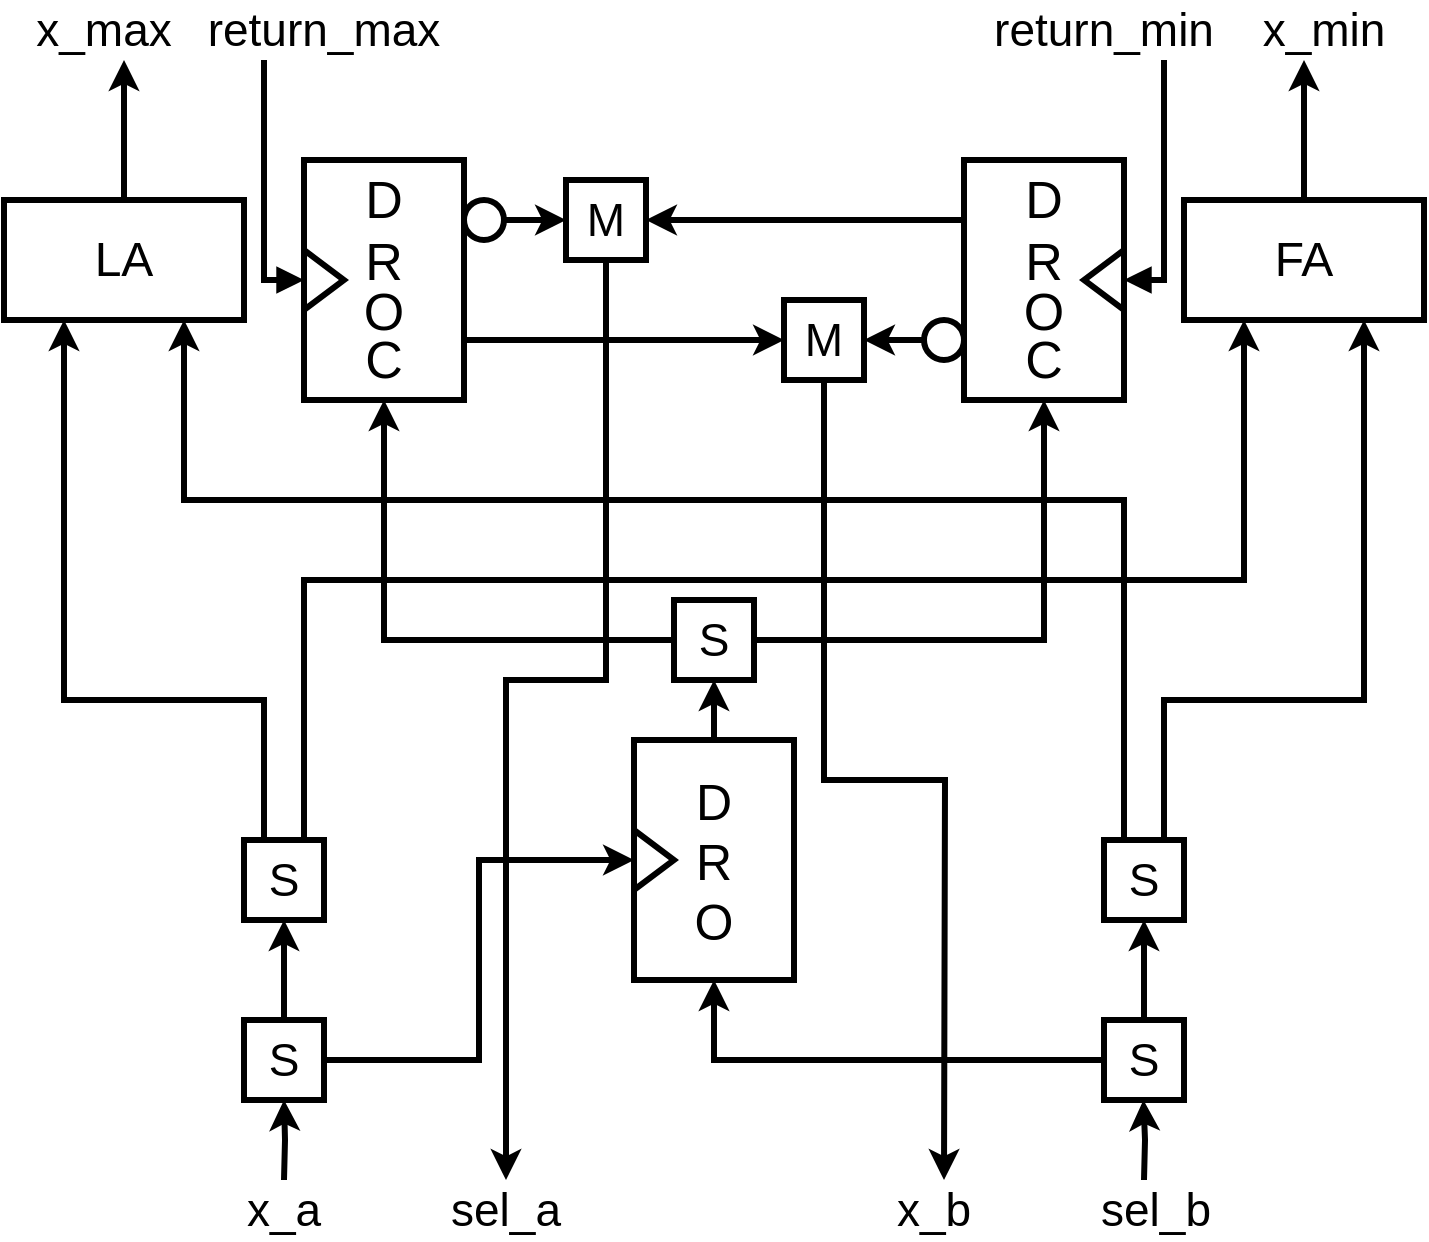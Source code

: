 <mxfile version="24.2.3" type="github">
  <diagram name="Page-1" id="HxJOHxct51R5SP-K5AXq">
    <mxGraphModel dx="950" dy="1594" grid="1" gridSize="10" guides="1" tooltips="1" connect="1" arrows="1" fold="1" page="1" pageScale="1" pageWidth="850" pageHeight="1100" math="0" shadow="0">
      <root>
        <mxCell id="0" />
        <mxCell id="1" parent="0" />
        <mxCell id="8--eTaPoQtmjOLlgzCsu-44" style="edgeStyle=orthogonalEdgeStyle;rounded=0;orthogonalLoop=1;jettySize=auto;html=1;exitX=0.5;exitY=0;exitDx=0;exitDy=0;strokeWidth=3;" parent="1" source="8--eTaPoQtmjOLlgzCsu-1" edge="1">
          <mxGeometry relative="1" as="geometry">
            <mxPoint x="110" y="120" as="targetPoint" />
          </mxGeometry>
        </mxCell>
        <mxCell id="8--eTaPoQtmjOLlgzCsu-1" value="LA" style="rounded=0;whiteSpace=wrap;html=1;fontSize=24;strokeWidth=3;" parent="1" vertex="1">
          <mxGeometry x="50" y="190" width="120" height="60" as="geometry" />
        </mxCell>
        <mxCell id="8--eTaPoQtmjOLlgzCsu-45" style="edgeStyle=orthogonalEdgeStyle;rounded=0;orthogonalLoop=1;jettySize=auto;html=1;exitX=0.5;exitY=0;exitDx=0;exitDy=0;strokeWidth=3;" parent="1" source="8--eTaPoQtmjOLlgzCsu-2" edge="1">
          <mxGeometry relative="1" as="geometry">
            <mxPoint x="700" y="120" as="targetPoint" />
          </mxGeometry>
        </mxCell>
        <mxCell id="8--eTaPoQtmjOLlgzCsu-2" value="FA" style="rounded=0;whiteSpace=wrap;html=1;fontSize=24;strokeWidth=3;" parent="1" vertex="1">
          <mxGeometry x="640" y="190" width="120" height="60" as="geometry" />
        </mxCell>
        <mxCell id="8--eTaPoQtmjOLlgzCsu-5" value="" style="group;strokeWidth=3;" parent="1" vertex="1" connectable="0">
          <mxGeometry x="365" y="460" width="80" height="120" as="geometry" />
        </mxCell>
        <mxCell id="8--eTaPoQtmjOLlgzCsu-3" value="&lt;div style=&quot;font-size: 25px;&quot;&gt;&lt;font style=&quot;font-size: 25px;&quot;&gt;D&lt;/font&gt;&lt;/div&gt;&lt;div style=&quot;font-size: 25px;&quot;&gt;&lt;font style=&quot;font-size: 25px;&quot;&gt;R&lt;/font&gt;&lt;/div&gt;&lt;div style=&quot;font-size: 25px;&quot;&gt;&lt;font style=&quot;font-size: 25px;&quot;&gt;&lt;font style=&quot;font-size: 25px;&quot;&gt;O&lt;/font&gt;&lt;font style=&quot;font-size: 25px;&quot;&gt;&lt;br&gt;&lt;/font&gt;&lt;/font&gt;&lt;/div&gt;" style="rounded=0;whiteSpace=wrap;html=1;strokeWidth=3;" parent="8--eTaPoQtmjOLlgzCsu-5" vertex="1">
          <mxGeometry width="80" height="120" as="geometry" />
        </mxCell>
        <mxCell id="8--eTaPoQtmjOLlgzCsu-4" value="" style="triangle;whiteSpace=wrap;html=1;strokeWidth=3;" parent="8--eTaPoQtmjOLlgzCsu-5" vertex="1">
          <mxGeometry y="45" width="20" height="30" as="geometry" />
        </mxCell>
        <mxCell id="8--eTaPoQtmjOLlgzCsu-8" style="edgeStyle=orthogonalEdgeStyle;rounded=0;orthogonalLoop=1;jettySize=auto;html=1;exitX=0.5;exitY=0;exitDx=0;exitDy=0;entryX=0.5;entryY=1;entryDx=0;entryDy=0;strokeWidth=3;" parent="1" source="8--eTaPoQtmjOLlgzCsu-6" target="8--eTaPoQtmjOLlgzCsu-7" edge="1">
          <mxGeometry relative="1" as="geometry" />
        </mxCell>
        <mxCell id="8--eTaPoQtmjOLlgzCsu-9" style="edgeStyle=orthogonalEdgeStyle;rounded=0;orthogonalLoop=1;jettySize=auto;html=1;exitX=1;exitY=0.5;exitDx=0;exitDy=0;entryX=0;entryY=0.5;entryDx=0;entryDy=0;strokeWidth=3;" parent="1" source="8--eTaPoQtmjOLlgzCsu-6" target="8--eTaPoQtmjOLlgzCsu-4" edge="1">
          <mxGeometry relative="1" as="geometry" />
        </mxCell>
        <mxCell id="8--eTaPoQtmjOLlgzCsu-6" value="&lt;font style=&quot;font-size: 23px;&quot;&gt;S&lt;/font&gt;" style="rounded=0;whiteSpace=wrap;html=1;strokeWidth=3;" parent="1" vertex="1">
          <mxGeometry x="170" y="600" width="40" height="40" as="geometry" />
        </mxCell>
        <mxCell id="8--eTaPoQtmjOLlgzCsu-16" style="edgeStyle=orthogonalEdgeStyle;rounded=0;orthogonalLoop=1;jettySize=auto;html=1;exitX=0.75;exitY=0;exitDx=0;exitDy=0;entryX=0.25;entryY=1;entryDx=0;entryDy=0;strokeWidth=3;" parent="1" source="8--eTaPoQtmjOLlgzCsu-7" target="8--eTaPoQtmjOLlgzCsu-2" edge="1">
          <mxGeometry relative="1" as="geometry" />
        </mxCell>
        <mxCell id="8--eTaPoQtmjOLlgzCsu-7" value="&lt;font style=&quot;font-size: 23px;&quot;&gt;S&lt;/font&gt;" style="rounded=0;whiteSpace=wrap;html=1;strokeWidth=3;" parent="1" vertex="1">
          <mxGeometry x="170" y="510" width="40" height="40" as="geometry" />
        </mxCell>
        <mxCell id="8--eTaPoQtmjOLlgzCsu-10" style="edgeStyle=orthogonalEdgeStyle;rounded=0;orthogonalLoop=1;jettySize=auto;html=1;exitX=0.5;exitY=0;exitDx=0;exitDy=0;entryX=0.5;entryY=1;entryDx=0;entryDy=0;strokeWidth=3;" parent="1" source="8--eTaPoQtmjOLlgzCsu-11" target="8--eTaPoQtmjOLlgzCsu-12" edge="1">
          <mxGeometry relative="1" as="geometry" />
        </mxCell>
        <mxCell id="8--eTaPoQtmjOLlgzCsu-11" value="&lt;font style=&quot;font-size: 23px;&quot;&gt;S&lt;/font&gt;" style="rounded=0;whiteSpace=wrap;html=1;strokeWidth=3;" parent="1" vertex="1">
          <mxGeometry x="600" y="600" width="40" height="40" as="geometry" />
        </mxCell>
        <mxCell id="8--eTaPoQtmjOLlgzCsu-13" style="edgeStyle=orthogonalEdgeStyle;rounded=0;orthogonalLoop=1;jettySize=auto;html=1;exitX=0;exitY=0.5;exitDx=0;exitDy=0;entryX=0.5;entryY=1;entryDx=0;entryDy=0;strokeWidth=3;" parent="1" source="8--eTaPoQtmjOLlgzCsu-11" target="8--eTaPoQtmjOLlgzCsu-3" edge="1">
          <mxGeometry relative="1" as="geometry">
            <mxPoint x="440" y="510" as="targetPoint" />
          </mxGeometry>
        </mxCell>
        <mxCell id="8--eTaPoQtmjOLlgzCsu-18" style="edgeStyle=orthogonalEdgeStyle;rounded=0;orthogonalLoop=1;jettySize=auto;html=1;exitX=0.25;exitY=0;exitDx=0;exitDy=0;entryX=0.75;entryY=1;entryDx=0;entryDy=0;strokeWidth=3;" parent="1" source="8--eTaPoQtmjOLlgzCsu-12" target="8--eTaPoQtmjOLlgzCsu-1" edge="1">
          <mxGeometry relative="1" as="geometry">
            <Array as="points">
              <mxPoint x="610" y="340" />
              <mxPoint x="140" y="340" />
            </Array>
          </mxGeometry>
        </mxCell>
        <mxCell id="8--eTaPoQtmjOLlgzCsu-12" value="&lt;font style=&quot;font-size: 23px;&quot;&gt;S&lt;/font&gt;" style="rounded=0;whiteSpace=wrap;html=1;strokeWidth=3;" parent="1" vertex="1">
          <mxGeometry x="600" y="510" width="40" height="40" as="geometry" />
        </mxCell>
        <mxCell id="8--eTaPoQtmjOLlgzCsu-14" style="edgeStyle=orthogonalEdgeStyle;rounded=0;orthogonalLoop=1;jettySize=auto;html=1;exitX=0.75;exitY=0;exitDx=0;exitDy=0;entryX=0.75;entryY=1;entryDx=0;entryDy=0;strokeWidth=3;" parent="1" source="8--eTaPoQtmjOLlgzCsu-12" target="8--eTaPoQtmjOLlgzCsu-2" edge="1">
          <mxGeometry relative="1" as="geometry">
            <Array as="points">
              <mxPoint x="630" y="440" />
              <mxPoint x="730" y="440" />
            </Array>
          </mxGeometry>
        </mxCell>
        <mxCell id="8--eTaPoQtmjOLlgzCsu-15" style="edgeStyle=orthogonalEdgeStyle;rounded=0;orthogonalLoop=1;jettySize=auto;html=1;exitX=0.25;exitY=0;exitDx=0;exitDy=0;entryX=0.25;entryY=1;entryDx=0;entryDy=0;strokeWidth=3;" parent="1" source="8--eTaPoQtmjOLlgzCsu-7" target="8--eTaPoQtmjOLlgzCsu-1" edge="1">
          <mxGeometry relative="1" as="geometry">
            <Array as="points">
              <mxPoint x="180" y="440" />
              <mxPoint x="80" y="440" />
            </Array>
          </mxGeometry>
        </mxCell>
        <mxCell id="8--eTaPoQtmjOLlgzCsu-40" style="edgeStyle=orthogonalEdgeStyle;rounded=0;orthogonalLoop=1;jettySize=auto;html=1;exitX=1;exitY=0.5;exitDx=0;exitDy=0;entryX=0;entryY=0.5;entryDx=0;entryDy=0;strokeWidth=3;" parent="1" source="8--eTaPoQtmjOLlgzCsu-24" target="8--eTaPoQtmjOLlgzCsu-34" edge="1">
          <mxGeometry relative="1" as="geometry" />
        </mxCell>
        <mxCell id="8--eTaPoQtmjOLlgzCsu-24" value="" style="ellipse;whiteSpace=wrap;html=1;aspect=fixed;strokeWidth=3;" parent="1" vertex="1">
          <mxGeometry x="280" y="190" width="20" height="20" as="geometry" />
        </mxCell>
        <mxCell id="8--eTaPoQtmjOLlgzCsu-32" style="edgeStyle=orthogonalEdgeStyle;rounded=0;orthogonalLoop=1;jettySize=auto;html=1;exitX=0;exitY=0.5;exitDx=0;exitDy=0;entryX=0.5;entryY=1;entryDx=0;entryDy=0;strokeWidth=3;" parent="1" source="8--eTaPoQtmjOLlgzCsu-30" target="8--eTaPoQtmjOLlgzCsu-22" edge="1">
          <mxGeometry relative="1" as="geometry" />
        </mxCell>
        <mxCell id="8--eTaPoQtmjOLlgzCsu-33" style="edgeStyle=orthogonalEdgeStyle;rounded=0;orthogonalLoop=1;jettySize=auto;html=1;exitX=1;exitY=0.5;exitDx=0;exitDy=0;entryX=0.5;entryY=1;entryDx=0;entryDy=0;strokeWidth=3;" parent="1" source="8--eTaPoQtmjOLlgzCsu-30" target="8--eTaPoQtmjOLlgzCsu-26" edge="1">
          <mxGeometry relative="1" as="geometry">
            <mxPoint x="540" y="290" as="targetPoint" />
          </mxGeometry>
        </mxCell>
        <mxCell id="8--eTaPoQtmjOLlgzCsu-30" value="&lt;font style=&quot;font-size: 23px;&quot;&gt;S&lt;/font&gt;" style="rounded=0;whiteSpace=wrap;html=1;strokeWidth=3;" parent="1" vertex="1">
          <mxGeometry x="385" y="390" width="40" height="40" as="geometry" />
        </mxCell>
        <mxCell id="8--eTaPoQtmjOLlgzCsu-31" style="edgeStyle=orthogonalEdgeStyle;rounded=0;orthogonalLoop=1;jettySize=auto;html=1;exitX=0.5;exitY=0;exitDx=0;exitDy=0;entryX=0.5;entryY=1;entryDx=0;entryDy=0;strokeWidth=3;" parent="1" source="8--eTaPoQtmjOLlgzCsu-3" target="8--eTaPoQtmjOLlgzCsu-30" edge="1">
          <mxGeometry relative="1" as="geometry" />
        </mxCell>
        <mxCell id="8--eTaPoQtmjOLlgzCsu-37" style="edgeStyle=orthogonalEdgeStyle;rounded=0;orthogonalLoop=1;jettySize=auto;html=1;exitX=0.5;exitY=1;exitDx=0;exitDy=0;strokeWidth=3;" parent="1" source="8--eTaPoQtmjOLlgzCsu-34" edge="1">
          <mxGeometry relative="1" as="geometry">
            <mxPoint x="301" y="680" as="targetPoint" />
            <Array as="points">
              <mxPoint x="351" y="430" />
              <mxPoint x="301" y="430" />
              <mxPoint x="301" y="650" />
            </Array>
          </mxGeometry>
        </mxCell>
        <mxCell id="8--eTaPoQtmjOLlgzCsu-34" value="&lt;font style=&quot;font-size: 23px;&quot;&gt;M&lt;/font&gt;" style="rounded=0;whiteSpace=wrap;html=1;strokeWidth=3;" parent="1" vertex="1">
          <mxGeometry x="331" y="180" width="40" height="40" as="geometry" />
        </mxCell>
        <mxCell id="8--eTaPoQtmjOLlgzCsu-39" style="edgeStyle=orthogonalEdgeStyle;rounded=0;orthogonalLoop=1;jettySize=auto;html=1;exitX=0.5;exitY=1;exitDx=0;exitDy=0;strokeWidth=3;" parent="1" source="8--eTaPoQtmjOLlgzCsu-36" edge="1">
          <mxGeometry relative="1" as="geometry">
            <mxPoint x="520" y="680" as="targetPoint" />
          </mxGeometry>
        </mxCell>
        <mxCell id="8--eTaPoQtmjOLlgzCsu-36" value="&lt;font style=&quot;font-size: 23px;&quot;&gt;M&lt;/font&gt;" style="rounded=0;whiteSpace=wrap;html=1;strokeWidth=3;" parent="1" vertex="1">
          <mxGeometry x="440" y="240" width="40" height="40" as="geometry" />
        </mxCell>
        <mxCell id="8--eTaPoQtmjOLlgzCsu-41" style="edgeStyle=orthogonalEdgeStyle;rounded=0;orthogonalLoop=1;jettySize=auto;html=1;exitX=0;exitY=0.25;exitDx=0;exitDy=0;entryX=1;entryY=0.5;entryDx=0;entryDy=0;strokeWidth=3;" parent="1" source="8--eTaPoQtmjOLlgzCsu-26" target="8--eTaPoQtmjOLlgzCsu-34" edge="1">
          <mxGeometry relative="1" as="geometry" />
        </mxCell>
        <mxCell id="8--eTaPoQtmjOLlgzCsu-42" style="edgeStyle=orthogonalEdgeStyle;rounded=0;orthogonalLoop=1;jettySize=auto;html=1;exitX=0;exitY=0.5;exitDx=0;exitDy=0;entryX=1;entryY=0.5;entryDx=0;entryDy=0;strokeWidth=3;" parent="1" source="8--eTaPoQtmjOLlgzCsu-28" target="8--eTaPoQtmjOLlgzCsu-36" edge="1">
          <mxGeometry relative="1" as="geometry" />
        </mxCell>
        <mxCell id="8--eTaPoQtmjOLlgzCsu-43" style="edgeStyle=orthogonalEdgeStyle;rounded=0;orthogonalLoop=1;jettySize=auto;html=1;exitX=1;exitY=0.75;exitDx=0;exitDy=0;entryX=0;entryY=0.5;entryDx=0;entryDy=0;strokeWidth=3;" parent="1" source="8--eTaPoQtmjOLlgzCsu-22" target="8--eTaPoQtmjOLlgzCsu-36" edge="1">
          <mxGeometry relative="1" as="geometry" />
        </mxCell>
        <mxCell id="8--eTaPoQtmjOLlgzCsu-28" value="" style="ellipse;whiteSpace=wrap;html=1;aspect=fixed;strokeWidth=3;" parent="1" vertex="1">
          <mxGeometry x="510" y="250" width="20" height="20" as="geometry" />
        </mxCell>
        <mxCell id="8--eTaPoQtmjOLlgzCsu-26" value="&lt;div style=&quot;font-size: 26px;&quot;&gt;&lt;font style=&quot;font-size: 26px;&quot;&gt;D&lt;/font&gt;&lt;/div&gt;&lt;div style=&quot;font-size: 26px;&quot;&gt;&lt;font style=&quot;font-size: 26px;&quot;&gt;R&lt;/font&gt;&lt;/div&gt;&lt;div style=&quot;font-size: 26px; line-height: 70%;&quot;&gt;&lt;font style=&quot;font-size: 26px;&quot;&gt;&lt;font style=&quot;font-size: 26px;&quot;&gt;O&lt;/font&gt;&lt;/font&gt;&lt;/div&gt;&lt;div style=&quot;font-size: 26px;&quot;&gt;&lt;font style=&quot;font-size: 26px;&quot;&gt;C&lt;br&gt;&lt;/font&gt;&lt;/div&gt;" style="rounded=0;whiteSpace=wrap;html=1;strokeWidth=3;" parent="1" vertex="1">
          <mxGeometry x="530" y="170" width="80" height="120" as="geometry" />
        </mxCell>
        <mxCell id="8--eTaPoQtmjOLlgzCsu-47" style="edgeStyle=orthogonalEdgeStyle;rounded=0;orthogonalLoop=1;jettySize=auto;html=1;exitX=1;exitY=0.5;exitDx=0;exitDy=0;startArrow=block;startFill=1;endArrow=none;endFill=0;strokeWidth=3;" parent="1" source="8--eTaPoQtmjOLlgzCsu-27" edge="1">
          <mxGeometry relative="1" as="geometry">
            <mxPoint x="630" y="120" as="targetPoint" />
            <Array as="points">
              <mxPoint x="630" y="230" />
            </Array>
          </mxGeometry>
        </mxCell>
        <mxCell id="8--eTaPoQtmjOLlgzCsu-27" value="" style="triangle;whiteSpace=wrap;html=1;flipH=1;strokeWidth=3;" parent="1" vertex="1">
          <mxGeometry x="590" y="215" width="20" height="30" as="geometry" />
        </mxCell>
        <mxCell id="8--eTaPoQtmjOLlgzCsu-22" value="&lt;div style=&quot;font-size: 26px;&quot;&gt;&lt;font style=&quot;font-size: 26px;&quot;&gt;D&lt;/font&gt;&lt;/div&gt;&lt;div style=&quot;font-size: 26px;&quot;&gt;&lt;font style=&quot;font-size: 26px;&quot;&gt;R&lt;/font&gt;&lt;/div&gt;&lt;div style=&quot;font-size: 26px; line-height: 70%;&quot;&gt;&lt;font style=&quot;font-size: 26px;&quot;&gt;&lt;font style=&quot;font-size: 26px;&quot;&gt;O&lt;/font&gt;&lt;/font&gt;&lt;/div&gt;&lt;div style=&quot;font-size: 26px;&quot;&gt;&lt;font style=&quot;font-size: 26px;&quot;&gt;C&lt;br&gt;&lt;/font&gt;&lt;/div&gt;" style="rounded=0;whiteSpace=wrap;html=1;strokeWidth=3;" parent="1" vertex="1">
          <mxGeometry x="200" y="170" width="80" height="120" as="geometry" />
        </mxCell>
        <mxCell id="8--eTaPoQtmjOLlgzCsu-46" style="edgeStyle=orthogonalEdgeStyle;rounded=0;orthogonalLoop=1;jettySize=auto;html=1;exitX=0;exitY=0.5;exitDx=0;exitDy=0;startArrow=block;startFill=1;endArrow=none;endFill=0;strokeWidth=3;" parent="1" source="8--eTaPoQtmjOLlgzCsu-23" edge="1">
          <mxGeometry relative="1" as="geometry">
            <mxPoint x="180" y="120" as="targetPoint" />
          </mxGeometry>
        </mxCell>
        <mxCell id="8--eTaPoQtmjOLlgzCsu-23" value="" style="triangle;whiteSpace=wrap;html=1;strokeWidth=3;" parent="1" vertex="1">
          <mxGeometry x="200" y="215" width="20" height="30" as="geometry" />
        </mxCell>
        <mxCell id="8--eTaPoQtmjOLlgzCsu-53" style="edgeStyle=orthogonalEdgeStyle;rounded=0;orthogonalLoop=1;jettySize=auto;html=1;entryX=0.5;entryY=1;entryDx=0;entryDy=0;strokeWidth=3;" parent="1" target="8--eTaPoQtmjOLlgzCsu-6" edge="1">
          <mxGeometry relative="1" as="geometry">
            <mxPoint x="190" y="680" as="sourcePoint" />
            <mxPoint x="189.71" y="650" as="targetPoint" />
          </mxGeometry>
        </mxCell>
        <mxCell id="8--eTaPoQtmjOLlgzCsu-54" style="edgeStyle=orthogonalEdgeStyle;rounded=0;orthogonalLoop=1;jettySize=auto;html=1;entryX=0.5;entryY=1;entryDx=0;entryDy=0;strokeWidth=3;" parent="1" edge="1">
          <mxGeometry relative="1" as="geometry">
            <mxPoint x="620" y="680" as="sourcePoint" />
            <mxPoint x="619.71" y="640" as="targetPoint" />
          </mxGeometry>
        </mxCell>
        <mxCell id="8--eTaPoQtmjOLlgzCsu-55" value="x_max" style="text;html=1;align=center;verticalAlign=middle;whiteSpace=wrap;rounded=0;fontSize=23;" parent="1" vertex="1">
          <mxGeometry x="70" y="90" width="60" height="30" as="geometry" />
        </mxCell>
        <mxCell id="8--eTaPoQtmjOLlgzCsu-57" value="&lt;div&gt;return_max&lt;/div&gt;" style="text;html=1;align=center;verticalAlign=middle;whiteSpace=wrap;rounded=0;fontSize=23;" parent="1" vertex="1">
          <mxGeometry x="180" y="90" width="60" height="30" as="geometry" />
        </mxCell>
        <mxCell id="8--eTaPoQtmjOLlgzCsu-58" value="x_min" style="text;html=1;align=center;verticalAlign=middle;whiteSpace=wrap;rounded=0;fontSize=23;" parent="1" vertex="1">
          <mxGeometry x="680" y="90" width="60" height="30" as="geometry" />
        </mxCell>
        <mxCell id="8--eTaPoQtmjOLlgzCsu-59" value="&lt;div&gt;return_min&lt;/div&gt;" style="text;html=1;align=center;verticalAlign=middle;whiteSpace=wrap;rounded=0;fontSize=23;" parent="1" vertex="1">
          <mxGeometry x="570" y="90" width="60" height="30" as="geometry" />
        </mxCell>
        <mxCell id="8--eTaPoQtmjOLlgzCsu-60" value="&lt;div&gt;x_a&lt;/div&gt;" style="text;html=1;align=center;verticalAlign=middle;whiteSpace=wrap;rounded=0;fontSize=23;" parent="1" vertex="1">
          <mxGeometry x="160" y="680" width="60" height="30" as="geometry" />
        </mxCell>
        <mxCell id="8--eTaPoQtmjOLlgzCsu-61" value="&lt;div&gt;sel_a&lt;/div&gt;" style="text;html=1;align=center;verticalAlign=middle;whiteSpace=wrap;rounded=0;fontSize=23;" parent="1" vertex="1">
          <mxGeometry x="271" y="680" width="60" height="30" as="geometry" />
        </mxCell>
        <mxCell id="8--eTaPoQtmjOLlgzCsu-62" value="&lt;div&gt;x_b&lt;/div&gt;" style="text;html=1;align=center;verticalAlign=middle;whiteSpace=wrap;rounded=0;fontSize=23;" parent="1" vertex="1">
          <mxGeometry x="484.5" y="680" width="60" height="30" as="geometry" />
        </mxCell>
        <mxCell id="8--eTaPoQtmjOLlgzCsu-63" value="&lt;div&gt;sel_b&lt;/div&gt;" style="text;html=1;align=center;verticalAlign=middle;whiteSpace=wrap;rounded=0;fontSize=23;" parent="1" vertex="1">
          <mxGeometry x="595.5" y="680" width="60" height="30" as="geometry" />
        </mxCell>
      </root>
    </mxGraphModel>
  </diagram>
</mxfile>

